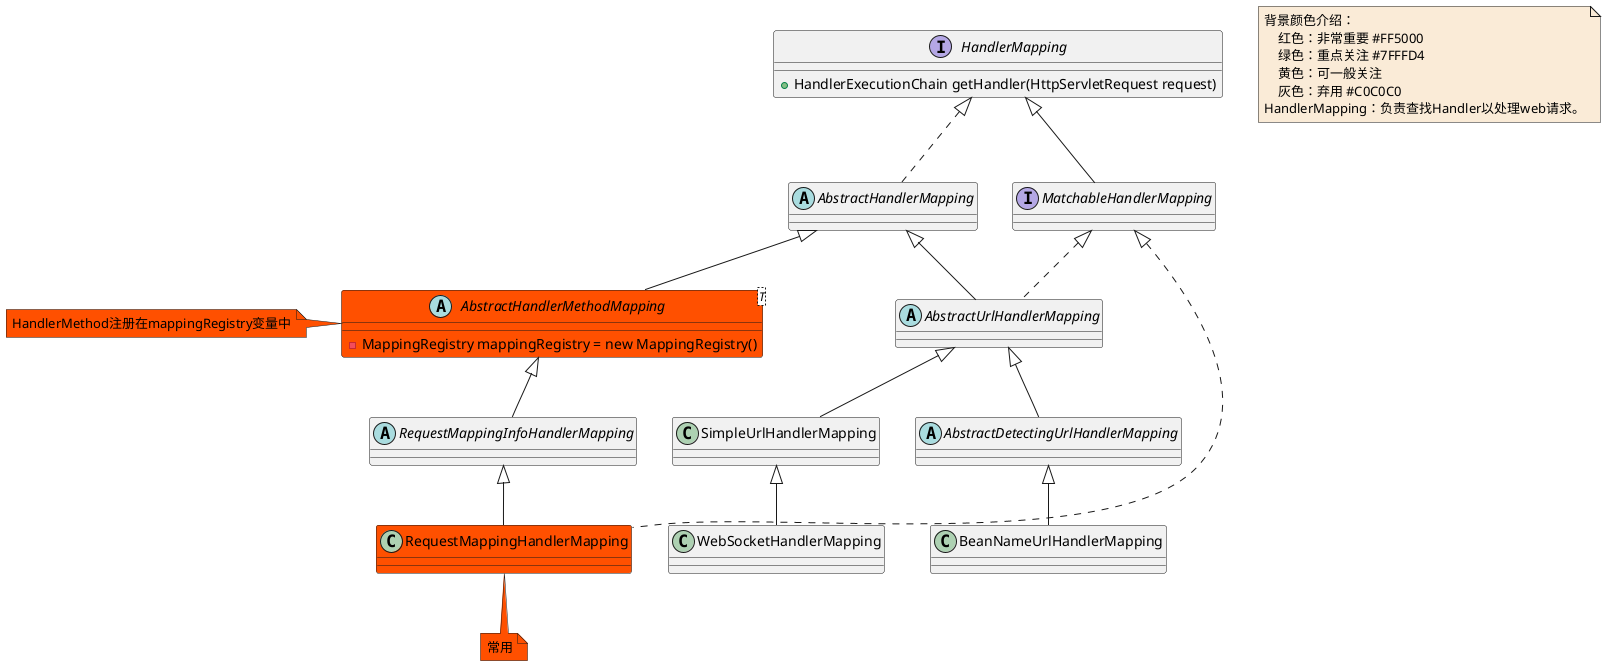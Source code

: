 @startuml

note  as N1 #FAEBD7
    背景颜色介绍：
        红色：非常重要 #FF5000
        绿色：重点关注 #7FFFD4
        黄色：可一般关注
        灰色：弃用 #C0C0C0
    HandlerMapping：负责查找Handler以处理web请求。
end note

interface HandlerMapping
HandlerMapping : +HandlerExecutionChain getHandler(HttpServletRequest request)
abstract class AbstractDetectingUrlHandlerMapping
abstract class AbstractHandlerMapping
abstract class AbstractHandlerMethodMapping<T> #FF5000
AbstractHandlerMethodMapping : -MappingRegistry mappingRegistry = new MappingRegistry()
note left  #FF5000: HandlerMethod注册在mappingRegistry变量中
abstract class AbstractUrlHandlerMapping
class BeanNameUrlHandlerMapping
interface MatchableHandlerMapping
class RequestMappingHandlerMapping  #FF5000
note bottom #FF5000: 常用
abstract class RequestMappingInfoHandlerMapping
class SimpleUrlHandlerMapping
class WebSocketHandlerMapping



AbstractDetectingUrlHandlerMapping <|-- BeanNameUrlHandlerMapping

AbstractUrlHandlerMapping <|-- AbstractDetectingUrlHandlerMapping



AbstractHandlerMapping <|-- AbstractHandlerMethodMapping
AbstractHandlerMapping <|-- AbstractUrlHandlerMapping

AbstractHandlerMethodMapping <|-- RequestMappingInfoHandlerMapping


AbstractUrlHandlerMapping <|-- SimpleUrlHandlerMapping

HandlerMapping <|.. AbstractHandlerMapping
HandlerMapping <|-- MatchableHandlerMapping


MatchableHandlerMapping <|.. AbstractUrlHandlerMapping
MatchableHandlerMapping <|.. RequestMappingHandlerMapping


RequestMappingInfoHandlerMapping <|-- RequestMappingHandlerMapping

SimpleUrlHandlerMapping <|-- WebSocketHandlerMapping

@enduml
